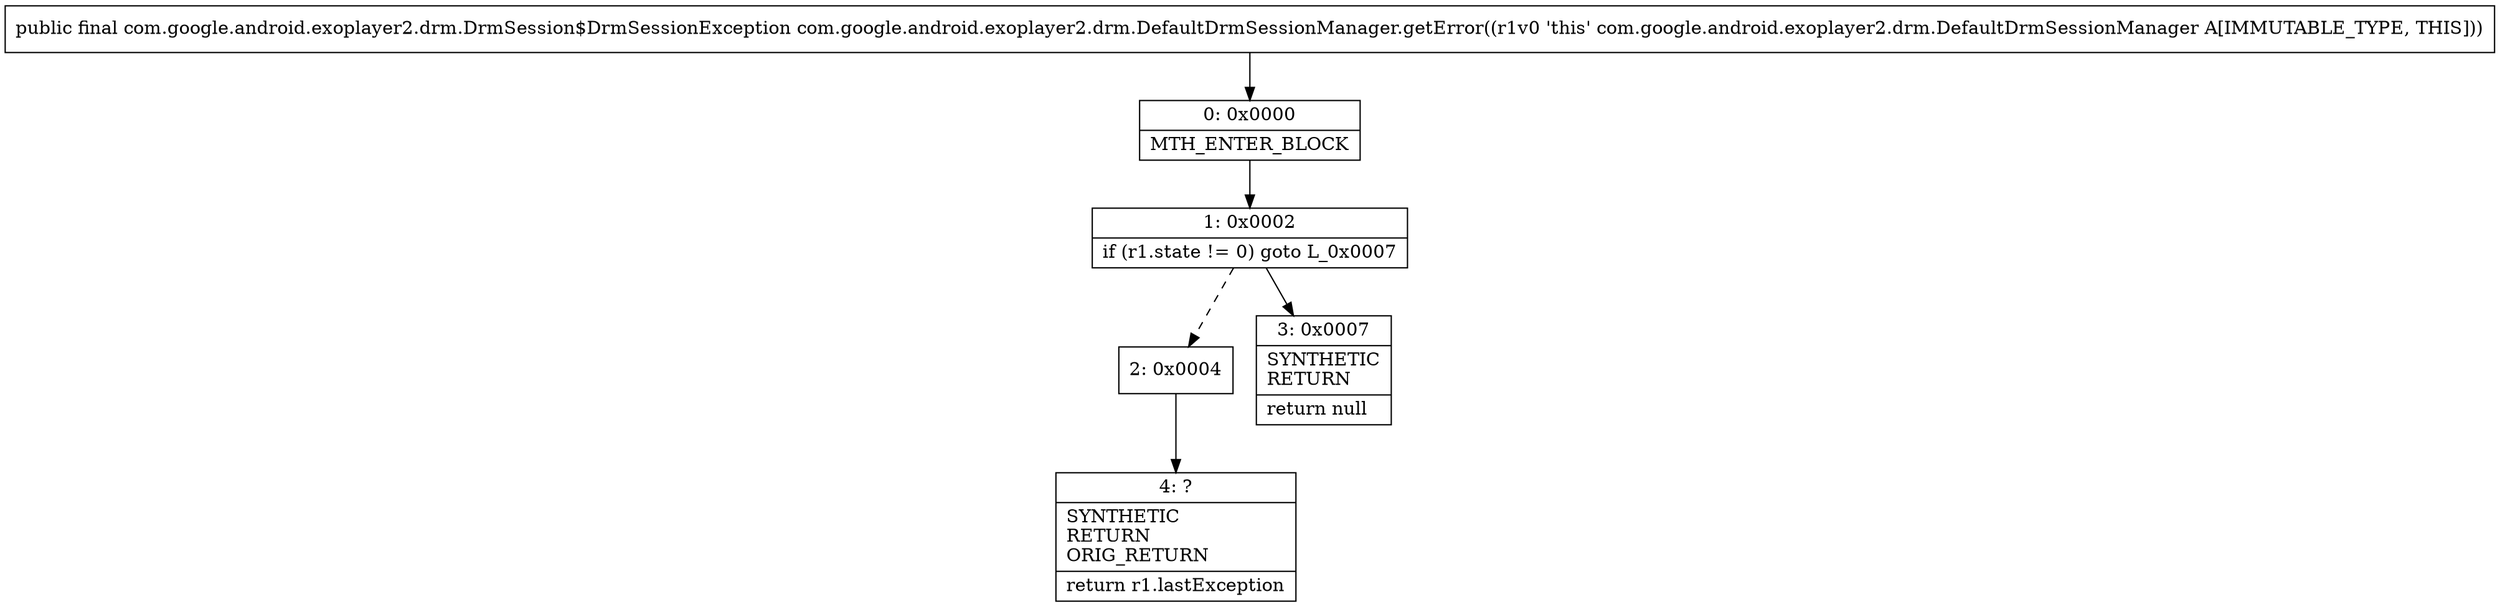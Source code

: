 digraph "CFG forcom.google.android.exoplayer2.drm.DefaultDrmSessionManager.getError()Lcom\/google\/android\/exoplayer2\/drm\/DrmSession$DrmSessionException;" {
Node_0 [shape=record,label="{0\:\ 0x0000|MTH_ENTER_BLOCK\l}"];
Node_1 [shape=record,label="{1\:\ 0x0002|if (r1.state != 0) goto L_0x0007\l}"];
Node_2 [shape=record,label="{2\:\ 0x0004}"];
Node_3 [shape=record,label="{3\:\ 0x0007|SYNTHETIC\lRETURN\l|return null\l}"];
Node_4 [shape=record,label="{4\:\ ?|SYNTHETIC\lRETURN\lORIG_RETURN\l|return r1.lastException\l}"];
MethodNode[shape=record,label="{public final com.google.android.exoplayer2.drm.DrmSession$DrmSessionException com.google.android.exoplayer2.drm.DefaultDrmSessionManager.getError((r1v0 'this' com.google.android.exoplayer2.drm.DefaultDrmSessionManager A[IMMUTABLE_TYPE, THIS])) }"];
MethodNode -> Node_0;
Node_0 -> Node_1;
Node_1 -> Node_2[style=dashed];
Node_1 -> Node_3;
Node_2 -> Node_4;
}

